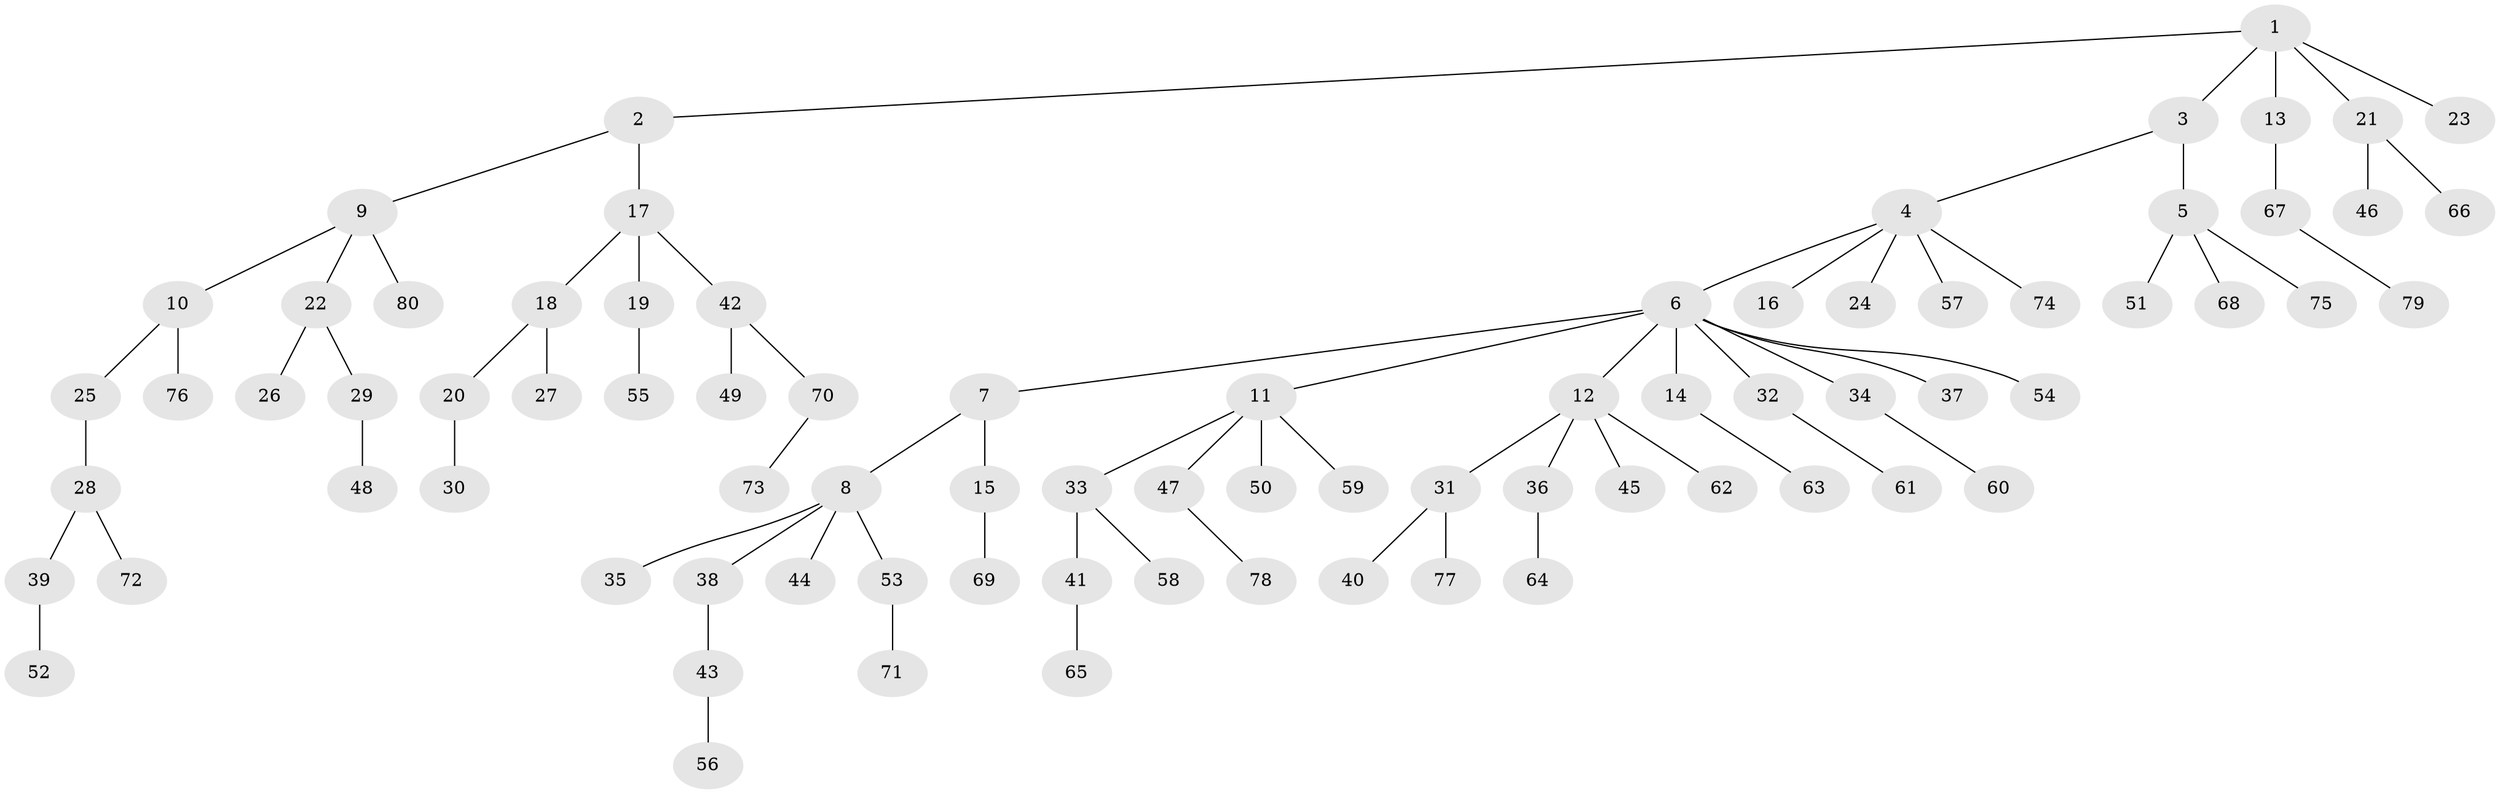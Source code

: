 // Generated by graph-tools (version 1.1) at 2025/36/03/09/25 02:36:50]
// undirected, 80 vertices, 79 edges
graph export_dot {
graph [start="1"]
  node [color=gray90,style=filled];
  1;
  2;
  3;
  4;
  5;
  6;
  7;
  8;
  9;
  10;
  11;
  12;
  13;
  14;
  15;
  16;
  17;
  18;
  19;
  20;
  21;
  22;
  23;
  24;
  25;
  26;
  27;
  28;
  29;
  30;
  31;
  32;
  33;
  34;
  35;
  36;
  37;
  38;
  39;
  40;
  41;
  42;
  43;
  44;
  45;
  46;
  47;
  48;
  49;
  50;
  51;
  52;
  53;
  54;
  55;
  56;
  57;
  58;
  59;
  60;
  61;
  62;
  63;
  64;
  65;
  66;
  67;
  68;
  69;
  70;
  71;
  72;
  73;
  74;
  75;
  76;
  77;
  78;
  79;
  80;
  1 -- 2;
  1 -- 3;
  1 -- 13;
  1 -- 21;
  1 -- 23;
  2 -- 9;
  2 -- 17;
  3 -- 4;
  3 -- 5;
  4 -- 6;
  4 -- 16;
  4 -- 24;
  4 -- 57;
  4 -- 74;
  5 -- 51;
  5 -- 68;
  5 -- 75;
  6 -- 7;
  6 -- 11;
  6 -- 12;
  6 -- 14;
  6 -- 32;
  6 -- 34;
  6 -- 37;
  6 -- 54;
  7 -- 8;
  7 -- 15;
  8 -- 35;
  8 -- 38;
  8 -- 44;
  8 -- 53;
  9 -- 10;
  9 -- 22;
  9 -- 80;
  10 -- 25;
  10 -- 76;
  11 -- 33;
  11 -- 47;
  11 -- 50;
  11 -- 59;
  12 -- 31;
  12 -- 36;
  12 -- 45;
  12 -- 62;
  13 -- 67;
  14 -- 63;
  15 -- 69;
  17 -- 18;
  17 -- 19;
  17 -- 42;
  18 -- 20;
  18 -- 27;
  19 -- 55;
  20 -- 30;
  21 -- 46;
  21 -- 66;
  22 -- 26;
  22 -- 29;
  25 -- 28;
  28 -- 39;
  28 -- 72;
  29 -- 48;
  31 -- 40;
  31 -- 77;
  32 -- 61;
  33 -- 41;
  33 -- 58;
  34 -- 60;
  36 -- 64;
  38 -- 43;
  39 -- 52;
  41 -- 65;
  42 -- 49;
  42 -- 70;
  43 -- 56;
  47 -- 78;
  53 -- 71;
  67 -- 79;
  70 -- 73;
}
